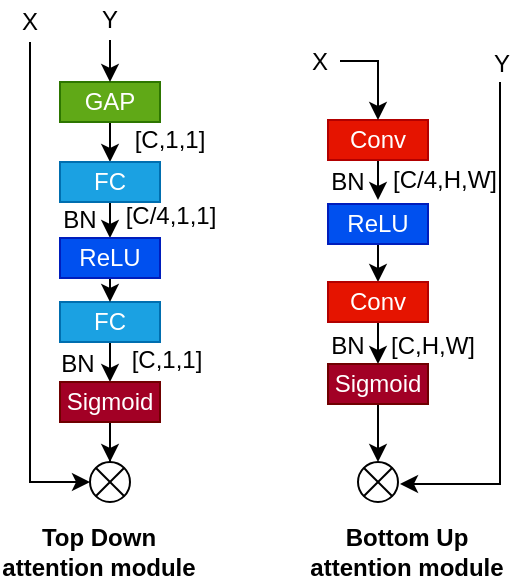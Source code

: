 <mxfile version="20.5.3" type="github">
  <diagram id="XiWBfyU1oKFxkDt52a_G" name="第 1 页">
    <mxGraphModel dx="782" dy="501" grid="1" gridSize="10" guides="1" tooltips="1" connect="1" arrows="1" fold="1" page="1" pageScale="1" pageWidth="827" pageHeight="1169" math="0" shadow="0">
      <root>
        <mxCell id="0" />
        <mxCell id="1" parent="0" />
        <mxCell id="xSvi51BgQ5_p_xxOr0kW-6" style="edgeStyle=orthogonalEdgeStyle;rounded=0;orthogonalLoop=1;jettySize=auto;html=1;exitX=0.5;exitY=1;exitDx=0;exitDy=0;entryX=0.5;entryY=0;entryDx=0;entryDy=0;" edge="1" parent="1" source="xSvi51BgQ5_p_xxOr0kW-1" target="xSvi51BgQ5_p_xxOr0kW-5">
          <mxGeometry relative="1" as="geometry" />
        </mxCell>
        <mxCell id="xSvi51BgQ5_p_xxOr0kW-1" value="GAP" style="rounded=0;whiteSpace=wrap;html=1;fillColor=#60a917;fontColor=#ffffff;strokeColor=#2D7600;" vertex="1" parent="1">
          <mxGeometry x="240" y="140" width="50" height="20" as="geometry" />
        </mxCell>
        <mxCell id="xSvi51BgQ5_p_xxOr0kW-12" style="edgeStyle=orthogonalEdgeStyle;rounded=0;orthogonalLoop=1;jettySize=auto;html=1;exitX=0.5;exitY=1;exitDx=0;exitDy=0;entryX=0.5;entryY=0;entryDx=0;entryDy=0;" edge="1" parent="1" source="xSvi51BgQ5_p_xxOr0kW-4" target="xSvi51BgQ5_p_xxOr0kW-9">
          <mxGeometry relative="1" as="geometry" />
        </mxCell>
        <mxCell id="xSvi51BgQ5_p_xxOr0kW-4" value="FC" style="rounded=0;whiteSpace=wrap;html=1;fillColor=#1ba1e2;fontColor=#ffffff;strokeColor=#006EAF;" vertex="1" parent="1">
          <mxGeometry x="240" y="250" width="50" height="20" as="geometry" />
        </mxCell>
        <mxCell id="xSvi51BgQ5_p_xxOr0kW-10" style="edgeStyle=orthogonalEdgeStyle;rounded=0;orthogonalLoop=1;jettySize=auto;html=1;exitX=0.5;exitY=1;exitDx=0;exitDy=0;entryX=0.5;entryY=0;entryDx=0;entryDy=0;" edge="1" parent="1" source="xSvi51BgQ5_p_xxOr0kW-5" target="xSvi51BgQ5_p_xxOr0kW-8">
          <mxGeometry relative="1" as="geometry" />
        </mxCell>
        <mxCell id="xSvi51BgQ5_p_xxOr0kW-5" value="FC" style="rounded=0;whiteSpace=wrap;html=1;fillColor=#1ba1e2;fontColor=#ffffff;strokeColor=#006EAF;" vertex="1" parent="1">
          <mxGeometry x="240" y="180" width="50" height="20" as="geometry" />
        </mxCell>
        <mxCell id="xSvi51BgQ5_p_xxOr0kW-11" style="edgeStyle=orthogonalEdgeStyle;rounded=0;orthogonalLoop=1;jettySize=auto;html=1;exitX=0.5;exitY=1;exitDx=0;exitDy=0;entryX=0.5;entryY=0;entryDx=0;entryDy=0;" edge="1" parent="1" source="xSvi51BgQ5_p_xxOr0kW-8" target="xSvi51BgQ5_p_xxOr0kW-4">
          <mxGeometry relative="1" as="geometry" />
        </mxCell>
        <mxCell id="xSvi51BgQ5_p_xxOr0kW-8" value="ReLU" style="rounded=0;whiteSpace=wrap;html=1;fillColor=#0050ef;fontColor=#ffffff;strokeColor=#001DBC;" vertex="1" parent="1">
          <mxGeometry x="240" y="218" width="50" height="20" as="geometry" />
        </mxCell>
        <mxCell id="xSvi51BgQ5_p_xxOr0kW-21" style="edgeStyle=orthogonalEdgeStyle;rounded=0;orthogonalLoop=1;jettySize=auto;html=1;entryX=0.5;entryY=0;entryDx=0;entryDy=0;entryPerimeter=0;" edge="1" parent="1" source="xSvi51BgQ5_p_xxOr0kW-9" target="xSvi51BgQ5_p_xxOr0kW-18">
          <mxGeometry relative="1" as="geometry" />
        </mxCell>
        <mxCell id="xSvi51BgQ5_p_xxOr0kW-9" value="Sigmoid" style="rounded=0;whiteSpace=wrap;html=1;fillColor=#a20025;fontColor=#ffffff;strokeColor=#6F0000;" vertex="1" parent="1">
          <mxGeometry x="240" y="290" width="50" height="20" as="geometry" />
        </mxCell>
        <mxCell id="xSvi51BgQ5_p_xxOr0kW-19" style="edgeStyle=orthogonalEdgeStyle;rounded=0;orthogonalLoop=1;jettySize=auto;html=1;exitX=0.5;exitY=1;exitDx=0;exitDy=0;entryX=0;entryY=0.5;entryDx=0;entryDy=0;entryPerimeter=0;" edge="1" parent="1" source="xSvi51BgQ5_p_xxOr0kW-13" target="xSvi51BgQ5_p_xxOr0kW-18">
          <mxGeometry relative="1" as="geometry">
            <Array as="points">
              <mxPoint x="225" y="340" />
            </Array>
          </mxGeometry>
        </mxCell>
        <mxCell id="xSvi51BgQ5_p_xxOr0kW-13" value="X" style="text;html=1;strokeColor=none;fillColor=none;align=center;verticalAlign=middle;whiteSpace=wrap;rounded=0;" vertex="1" parent="1">
          <mxGeometry x="210" y="100" width="30" height="20" as="geometry" />
        </mxCell>
        <mxCell id="xSvi51BgQ5_p_xxOr0kW-16" style="edgeStyle=orthogonalEdgeStyle;rounded=0;orthogonalLoop=1;jettySize=auto;html=1;entryX=0.5;entryY=0;entryDx=0;entryDy=0;" edge="1" parent="1" source="xSvi51BgQ5_p_xxOr0kW-14" target="xSvi51BgQ5_p_xxOr0kW-1">
          <mxGeometry relative="1" as="geometry">
            <Array as="points">
              <mxPoint x="265" y="110" />
            </Array>
          </mxGeometry>
        </mxCell>
        <mxCell id="xSvi51BgQ5_p_xxOr0kW-14" value="Y" style="text;html=1;strokeColor=none;fillColor=none;align=center;verticalAlign=middle;whiteSpace=wrap;rounded=0;" vertex="1" parent="1">
          <mxGeometry x="250" y="99" width="30" height="20" as="geometry" />
        </mxCell>
        <mxCell id="xSvi51BgQ5_p_xxOr0kW-18" value="" style="verticalLabelPosition=bottom;verticalAlign=top;html=1;shape=mxgraph.flowchart.or;" vertex="1" parent="1">
          <mxGeometry x="255" y="330" width="20" height="20" as="geometry" />
        </mxCell>
        <mxCell id="xSvi51BgQ5_p_xxOr0kW-22" style="edgeStyle=orthogonalEdgeStyle;rounded=0;orthogonalLoop=1;jettySize=auto;html=1;exitX=0.5;exitY=1;exitDx=0;exitDy=0;entryX=0.5;entryY=0;entryDx=0;entryDy=0;" edge="1" parent="1" source="xSvi51BgQ5_p_xxOr0kW-23">
          <mxGeometry relative="1" as="geometry">
            <mxPoint x="399" y="199" as="targetPoint" />
          </mxGeometry>
        </mxCell>
        <mxCell id="xSvi51BgQ5_p_xxOr0kW-23" value="Conv" style="rounded=0;whiteSpace=wrap;html=1;fillColor=#e51400;fontColor=#ffffff;strokeColor=#B20000;" vertex="1" parent="1">
          <mxGeometry x="374" y="159" width="50" height="20" as="geometry" />
        </mxCell>
        <mxCell id="xSvi51BgQ5_p_xxOr0kW-60" style="edgeStyle=orthogonalEdgeStyle;rounded=0;orthogonalLoop=1;jettySize=auto;html=1;exitX=1;exitY=0.5;exitDx=0;exitDy=0;entryX=0.5;entryY=0;entryDx=0;entryDy=0;" edge="1" parent="1" source="xSvi51BgQ5_p_xxOr0kW-33" target="xSvi51BgQ5_p_xxOr0kW-23">
          <mxGeometry relative="1" as="geometry" />
        </mxCell>
        <mxCell id="xSvi51BgQ5_p_xxOr0kW-33" value="X" style="text;html=1;strokeColor=none;fillColor=none;align=center;verticalAlign=middle;whiteSpace=wrap;rounded=0;" vertex="1" parent="1">
          <mxGeometry x="360" y="120" width="20" height="19" as="geometry" />
        </mxCell>
        <mxCell id="xSvi51BgQ5_p_xxOr0kW-35" value="" style="verticalLabelPosition=bottom;verticalAlign=top;html=1;shape=mxgraph.flowchart.or;" vertex="1" parent="1">
          <mxGeometry x="389" y="330" width="20" height="20" as="geometry" />
        </mxCell>
        <mxCell id="xSvi51BgQ5_p_xxOr0kW-36" value="[C,1,1]" style="text;html=1;strokeColor=none;fillColor=none;align=center;verticalAlign=middle;whiteSpace=wrap;rounded=0;" vertex="1" parent="1">
          <mxGeometry x="270" y="159" width="50" height="20" as="geometry" />
        </mxCell>
        <mxCell id="xSvi51BgQ5_p_xxOr0kW-37" value="BN" style="text;html=1;strokeColor=none;fillColor=none;align=center;verticalAlign=middle;whiteSpace=wrap;rounded=0;" vertex="1" parent="1">
          <mxGeometry x="240" y="200" width="20" height="18" as="geometry" />
        </mxCell>
        <mxCell id="xSvi51BgQ5_p_xxOr0kW-38" value="[C/4,1,1]" style="text;html=1;strokeColor=none;fillColor=none;align=center;verticalAlign=middle;whiteSpace=wrap;rounded=0;" vertex="1" parent="1">
          <mxGeometry x="276.5" y="201" width="37" height="12" as="geometry" />
        </mxCell>
        <mxCell id="xSvi51BgQ5_p_xxOr0kW-39" value="BN" style="text;html=1;strokeColor=none;fillColor=none;align=center;verticalAlign=middle;whiteSpace=wrap;rounded=0;" vertex="1" parent="1">
          <mxGeometry x="239" y="272" width="20" height="18" as="geometry" />
        </mxCell>
        <mxCell id="xSvi51BgQ5_p_xxOr0kW-40" value="[C,1,1]" style="text;html=1;strokeColor=none;fillColor=none;align=center;verticalAlign=middle;whiteSpace=wrap;rounded=0;" vertex="1" parent="1">
          <mxGeometry x="275" y="273" width="37" height="12" as="geometry" />
        </mxCell>
        <mxCell id="xSvi51BgQ5_p_xxOr0kW-58" style="edgeStyle=orthogonalEdgeStyle;rounded=0;orthogonalLoop=1;jettySize=auto;html=1;" edge="1" parent="1" source="xSvi51BgQ5_p_xxOr0kW-41">
          <mxGeometry relative="1" as="geometry">
            <mxPoint x="410" y="341" as="targetPoint" />
            <Array as="points">
              <mxPoint x="460" y="341" />
            </Array>
          </mxGeometry>
        </mxCell>
        <mxCell id="xSvi51BgQ5_p_xxOr0kW-41" value="Y" style="text;html=1;strokeColor=none;fillColor=none;align=center;verticalAlign=middle;whiteSpace=wrap;rounded=0;" vertex="1" parent="1">
          <mxGeometry x="451" y="121" width="20" height="19" as="geometry" />
        </mxCell>
        <mxCell id="xSvi51BgQ5_p_xxOr0kW-49" style="edgeStyle=orthogonalEdgeStyle;rounded=0;orthogonalLoop=1;jettySize=auto;html=1;exitX=0.5;exitY=1;exitDx=0;exitDy=0;entryX=0.5;entryY=0;entryDx=0;entryDy=0;" edge="1" parent="1" source="xSvi51BgQ5_p_xxOr0kW-47" target="xSvi51BgQ5_p_xxOr0kW-48">
          <mxGeometry relative="1" as="geometry" />
        </mxCell>
        <mxCell id="xSvi51BgQ5_p_xxOr0kW-47" value="ReLU" style="rounded=0;whiteSpace=wrap;html=1;fillColor=#0050ef;fontColor=#ffffff;strokeColor=#001DBC;" vertex="1" parent="1">
          <mxGeometry x="374" y="201" width="50" height="20" as="geometry" />
        </mxCell>
        <mxCell id="xSvi51BgQ5_p_xxOr0kW-56" style="edgeStyle=orthogonalEdgeStyle;rounded=0;orthogonalLoop=1;jettySize=auto;html=1;exitX=0.5;exitY=1;exitDx=0;exitDy=0;entryX=0.5;entryY=0;entryDx=0;entryDy=0;" edge="1" parent="1" source="xSvi51BgQ5_p_xxOr0kW-48" target="xSvi51BgQ5_p_xxOr0kW-55">
          <mxGeometry relative="1" as="geometry" />
        </mxCell>
        <mxCell id="xSvi51BgQ5_p_xxOr0kW-48" value="Conv" style="rounded=0;whiteSpace=wrap;html=1;fillColor=#e51400;fontColor=#ffffff;strokeColor=#B20000;" vertex="1" parent="1">
          <mxGeometry x="374" y="240" width="50" height="20" as="geometry" />
        </mxCell>
        <mxCell id="xSvi51BgQ5_p_xxOr0kW-50" value="BN" style="text;html=1;strokeColor=none;fillColor=none;align=center;verticalAlign=middle;whiteSpace=wrap;rounded=0;" vertex="1" parent="1">
          <mxGeometry x="374" y="181" width="20" height="18" as="geometry" />
        </mxCell>
        <mxCell id="xSvi51BgQ5_p_xxOr0kW-51" value="[C/4,H,W]" style="text;html=1;strokeColor=none;fillColor=none;align=center;verticalAlign=middle;whiteSpace=wrap;rounded=0;" vertex="1" parent="1">
          <mxGeometry x="414" y="183" width="37" height="12" as="geometry" />
        </mxCell>
        <mxCell id="xSvi51BgQ5_p_xxOr0kW-52" value="BN" style="text;html=1;strokeColor=none;fillColor=none;align=center;verticalAlign=middle;whiteSpace=wrap;rounded=0;" vertex="1" parent="1">
          <mxGeometry x="374" y="263" width="20" height="18" as="geometry" />
        </mxCell>
        <mxCell id="xSvi51BgQ5_p_xxOr0kW-57" style="edgeStyle=orthogonalEdgeStyle;rounded=0;orthogonalLoop=1;jettySize=auto;html=1;exitX=0.5;exitY=1;exitDx=0;exitDy=0;entryX=0.5;entryY=0;entryDx=0;entryDy=0;entryPerimeter=0;" edge="1" parent="1" source="xSvi51BgQ5_p_xxOr0kW-55" target="xSvi51BgQ5_p_xxOr0kW-35">
          <mxGeometry relative="1" as="geometry" />
        </mxCell>
        <mxCell id="xSvi51BgQ5_p_xxOr0kW-55" value="Sigmoid" style="rounded=0;whiteSpace=wrap;html=1;fillColor=#a20025;fontColor=#ffffff;strokeColor=#6F0000;" vertex="1" parent="1">
          <mxGeometry x="374" y="281" width="50" height="20" as="geometry" />
        </mxCell>
        <mxCell id="xSvi51BgQ5_p_xxOr0kW-59" value="[C,H,W]" style="text;html=1;strokeColor=none;fillColor=none;align=center;verticalAlign=middle;whiteSpace=wrap;rounded=0;" vertex="1" parent="1">
          <mxGeometry x="408" y="266" width="37" height="12" as="geometry" />
        </mxCell>
        <mxCell id="xSvi51BgQ5_p_xxOr0kW-61" value="&lt;b&gt;Top Down attention module&lt;/b&gt;" style="text;html=1;strokeColor=none;fillColor=none;align=center;verticalAlign=middle;whiteSpace=wrap;rounded=0;" vertex="1" parent="1">
          <mxGeometry x="210" y="360" width="99" height="30" as="geometry" />
        </mxCell>
        <mxCell id="xSvi51BgQ5_p_xxOr0kW-62" value="&lt;b&gt;Bottom Up attention module&lt;/b&gt;" style="text;html=1;strokeColor=none;fillColor=none;align=center;verticalAlign=middle;whiteSpace=wrap;rounded=0;" vertex="1" parent="1">
          <mxGeometry x="364" y="360" width="99" height="30" as="geometry" />
        </mxCell>
      </root>
    </mxGraphModel>
  </diagram>
</mxfile>
